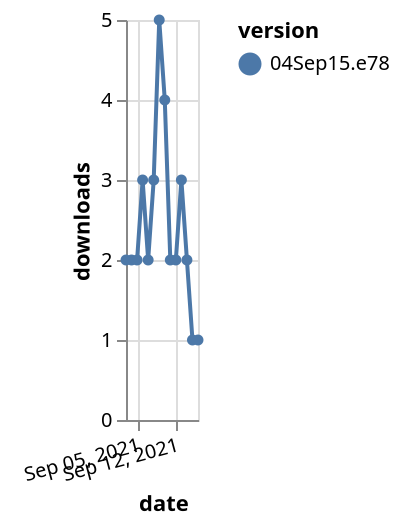 {"$schema": "https://vega.github.io/schema/vega-lite/v5.json", "description": "A simple bar chart with embedded data.", "data": {"values": [{"date": "2021-09-03", "total": 2889, "delta": 2, "version": "04Sep15.e78"}, {"date": "2021-09-04", "total": 2891, "delta": 2, "version": "04Sep15.e78"}, {"date": "2021-09-05", "total": 2893, "delta": 2, "version": "04Sep15.e78"}, {"date": "2021-09-06", "total": 2896, "delta": 3, "version": "04Sep15.e78"}, {"date": "2021-09-07", "total": 2898, "delta": 2, "version": "04Sep15.e78"}, {"date": "2021-09-08", "total": 2901, "delta": 3, "version": "04Sep15.e78"}, {"date": "2021-09-09", "total": 2906, "delta": 5, "version": "04Sep15.e78"}, {"date": "2021-09-10", "total": 2910, "delta": 4, "version": "04Sep15.e78"}, {"date": "2021-09-11", "total": 2912, "delta": 2, "version": "04Sep15.e78"}, {"date": "2021-09-12", "total": 2914, "delta": 2, "version": "04Sep15.e78"}, {"date": "2021-09-13", "total": 2917, "delta": 3, "version": "04Sep15.e78"}, {"date": "2021-09-14", "total": 2919, "delta": 2, "version": "04Sep15.e78"}, {"date": "2021-09-15", "total": 2920, "delta": 1, "version": "04Sep15.e78"}, {"date": "2021-09-16", "total": 2921, "delta": 1, "version": "04Sep15.e78"}]}, "width": "container", "mark": {"type": "line", "point": {"filled": true}}, "encoding": {"x": {"field": "date", "type": "temporal", "timeUnit": "yearmonthdate", "title": "date", "axis": {"labelAngle": -15}}, "y": {"field": "delta", "type": "quantitative", "title": "downloads"}, "color": {"field": "version", "type": "nominal"}, "tooltip": {"field": "delta"}}}
